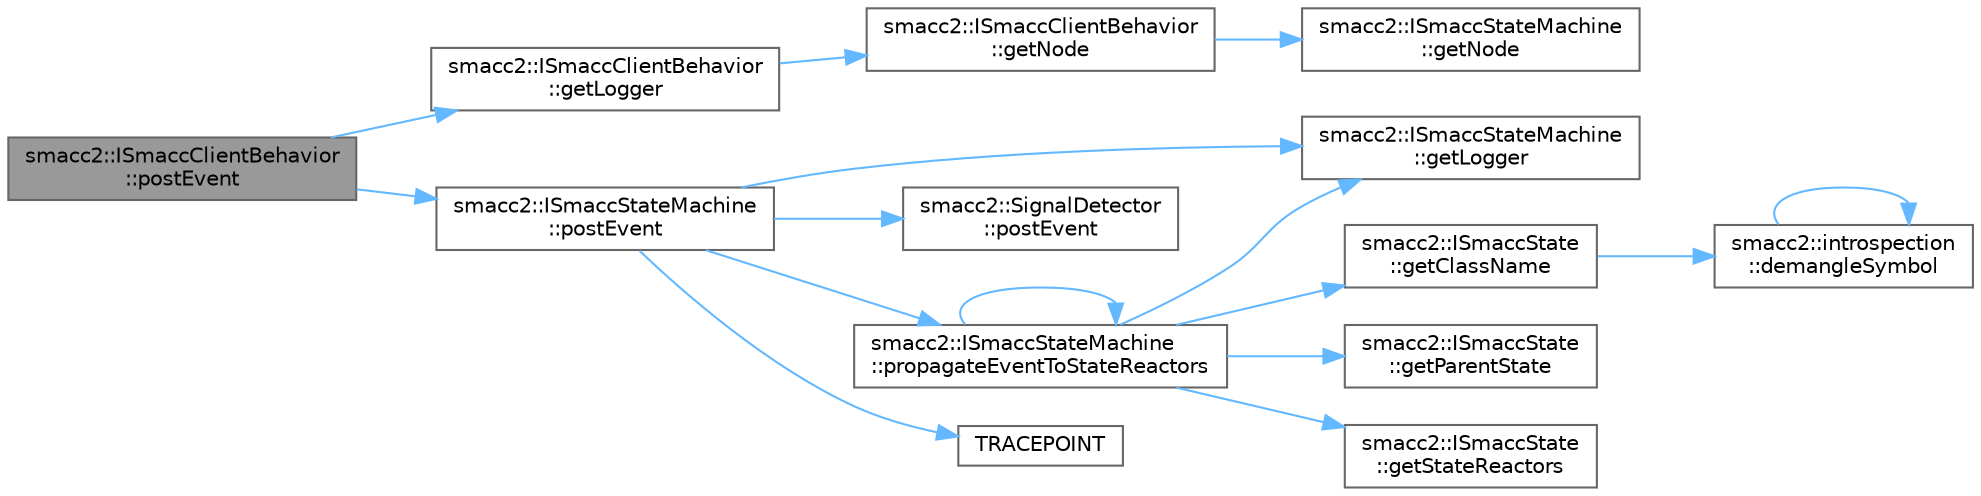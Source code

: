 digraph "smacc2::ISmaccClientBehavior::postEvent"
{
 // LATEX_PDF_SIZE
  bgcolor="transparent";
  edge [fontname=Helvetica,fontsize=10,labelfontname=Helvetica,labelfontsize=10];
  node [fontname=Helvetica,fontsize=10,shape=box,height=0.2,width=0.4];
  rankdir="LR";
  Node1 [label="smacc2::ISmaccClientBehavior\l::postEvent",height=0.2,width=0.4,color="gray40", fillcolor="grey60", style="filled", fontcolor="black",tooltip=" "];
  Node1 -> Node2 [color="steelblue1",style="solid"];
  Node2 [label="smacc2::ISmaccClientBehavior\l::getLogger",height=0.2,width=0.4,color="grey40", fillcolor="white", style="filled",URL="$classsmacc2_1_1ISmaccClientBehavior.html#a9c3d82542c800e2ba5207c5cff0e63e8",tooltip=" "];
  Node2 -> Node3 [color="steelblue1",style="solid"];
  Node3 [label="smacc2::ISmaccClientBehavior\l::getNode",height=0.2,width=0.4,color="grey40", fillcolor="white", style="filled",URL="$classsmacc2_1_1ISmaccClientBehavior.html#aa1b28d5e8a5208fff8160f9df9a89dc6",tooltip=" "];
  Node3 -> Node4 [color="steelblue1",style="solid"];
  Node4 [label="smacc2::ISmaccStateMachine\l::getNode",height=0.2,width=0.4,color="grey40", fillcolor="white", style="filled",URL="$classsmacc2_1_1ISmaccStateMachine.html#a2cf8b817f7e137fc648e373ae4614a2f",tooltip=" "];
  Node1 -> Node5 [color="steelblue1",style="solid"];
  Node5 [label="smacc2::ISmaccStateMachine\l::postEvent",height=0.2,width=0.4,color="grey40", fillcolor="white", style="filled",URL="$classsmacc2_1_1ISmaccStateMachine.html#aec0535bd51c1343b5465fc4d5755ae3c",tooltip=" "];
  Node5 -> Node6 [color="steelblue1",style="solid"];
  Node6 [label="smacc2::ISmaccStateMachine\l::getLogger",height=0.2,width=0.4,color="grey40", fillcolor="white", style="filled",URL="$classsmacc2_1_1ISmaccStateMachine.html#acc4b310700e4256383d28f56217c3ce1",tooltip=" "];
  Node5 -> Node7 [color="steelblue1",style="solid"];
  Node7 [label="smacc2::SignalDetector\l::postEvent",height=0.2,width=0.4,color="grey40", fillcolor="white", style="filled",URL="$classsmacc2_1_1SignalDetector.html#a55b22524dba6a544cf35604b7feac20c",tooltip=" "];
  Node5 -> Node8 [color="steelblue1",style="solid"];
  Node8 [label="smacc2::ISmaccStateMachine\l::propagateEventToStateReactors",height=0.2,width=0.4,color="grey40", fillcolor="white", style="filled",URL="$classsmacc2_1_1ISmaccStateMachine.html#a8273f9d1364a6e59ef5da7032d34f8da",tooltip=" "];
  Node8 -> Node9 [color="steelblue1",style="solid"];
  Node9 [label="smacc2::ISmaccState\l::getClassName",height=0.2,width=0.4,color="grey40", fillcolor="white", style="filled",URL="$classsmacc2_1_1ISmaccState.html#a5a3be081c0b0da5fd9b918bc52aba0d7",tooltip=" "];
  Node9 -> Node10 [color="steelblue1",style="solid"];
  Node10 [label="smacc2::introspection\l::demangleSymbol",height=0.2,width=0.4,color="grey40", fillcolor="white", style="filled",URL="$namespacesmacc2_1_1introspection.html#aba19132e50f25adee919c2504ae6a3a2",tooltip=" "];
  Node10 -> Node10 [color="steelblue1",style="solid"];
  Node8 -> Node6 [color="steelblue1",style="solid"];
  Node8 -> Node11 [color="steelblue1",style="solid"];
  Node11 [label="smacc2::ISmaccState\l::getParentState",height=0.2,width=0.4,color="grey40", fillcolor="white", style="filled",URL="$classsmacc2_1_1ISmaccState.html#a2fd9ee3739fcffe568eba27474fa7ded",tooltip=" "];
  Node8 -> Node12 [color="steelblue1",style="solid"];
  Node12 [label="smacc2::ISmaccState\l::getStateReactors",height=0.2,width=0.4,color="grey40", fillcolor="white", style="filled",URL="$classsmacc2_1_1ISmaccState.html#a7831b97a7a61146977dad18c9891aa79",tooltip=" "];
  Node8 -> Node8 [color="steelblue1",style="solid"];
  Node5 -> Node13 [color="steelblue1",style="solid"];
  Node13 [label="TRACEPOINT",height=0.2,width=0.4,color="grey40", fillcolor="white", style="filled",URL="$smacc__tracing_8cpp.html#a99b909db1e382a9b899ec134046d0213",tooltip=" "];
}
